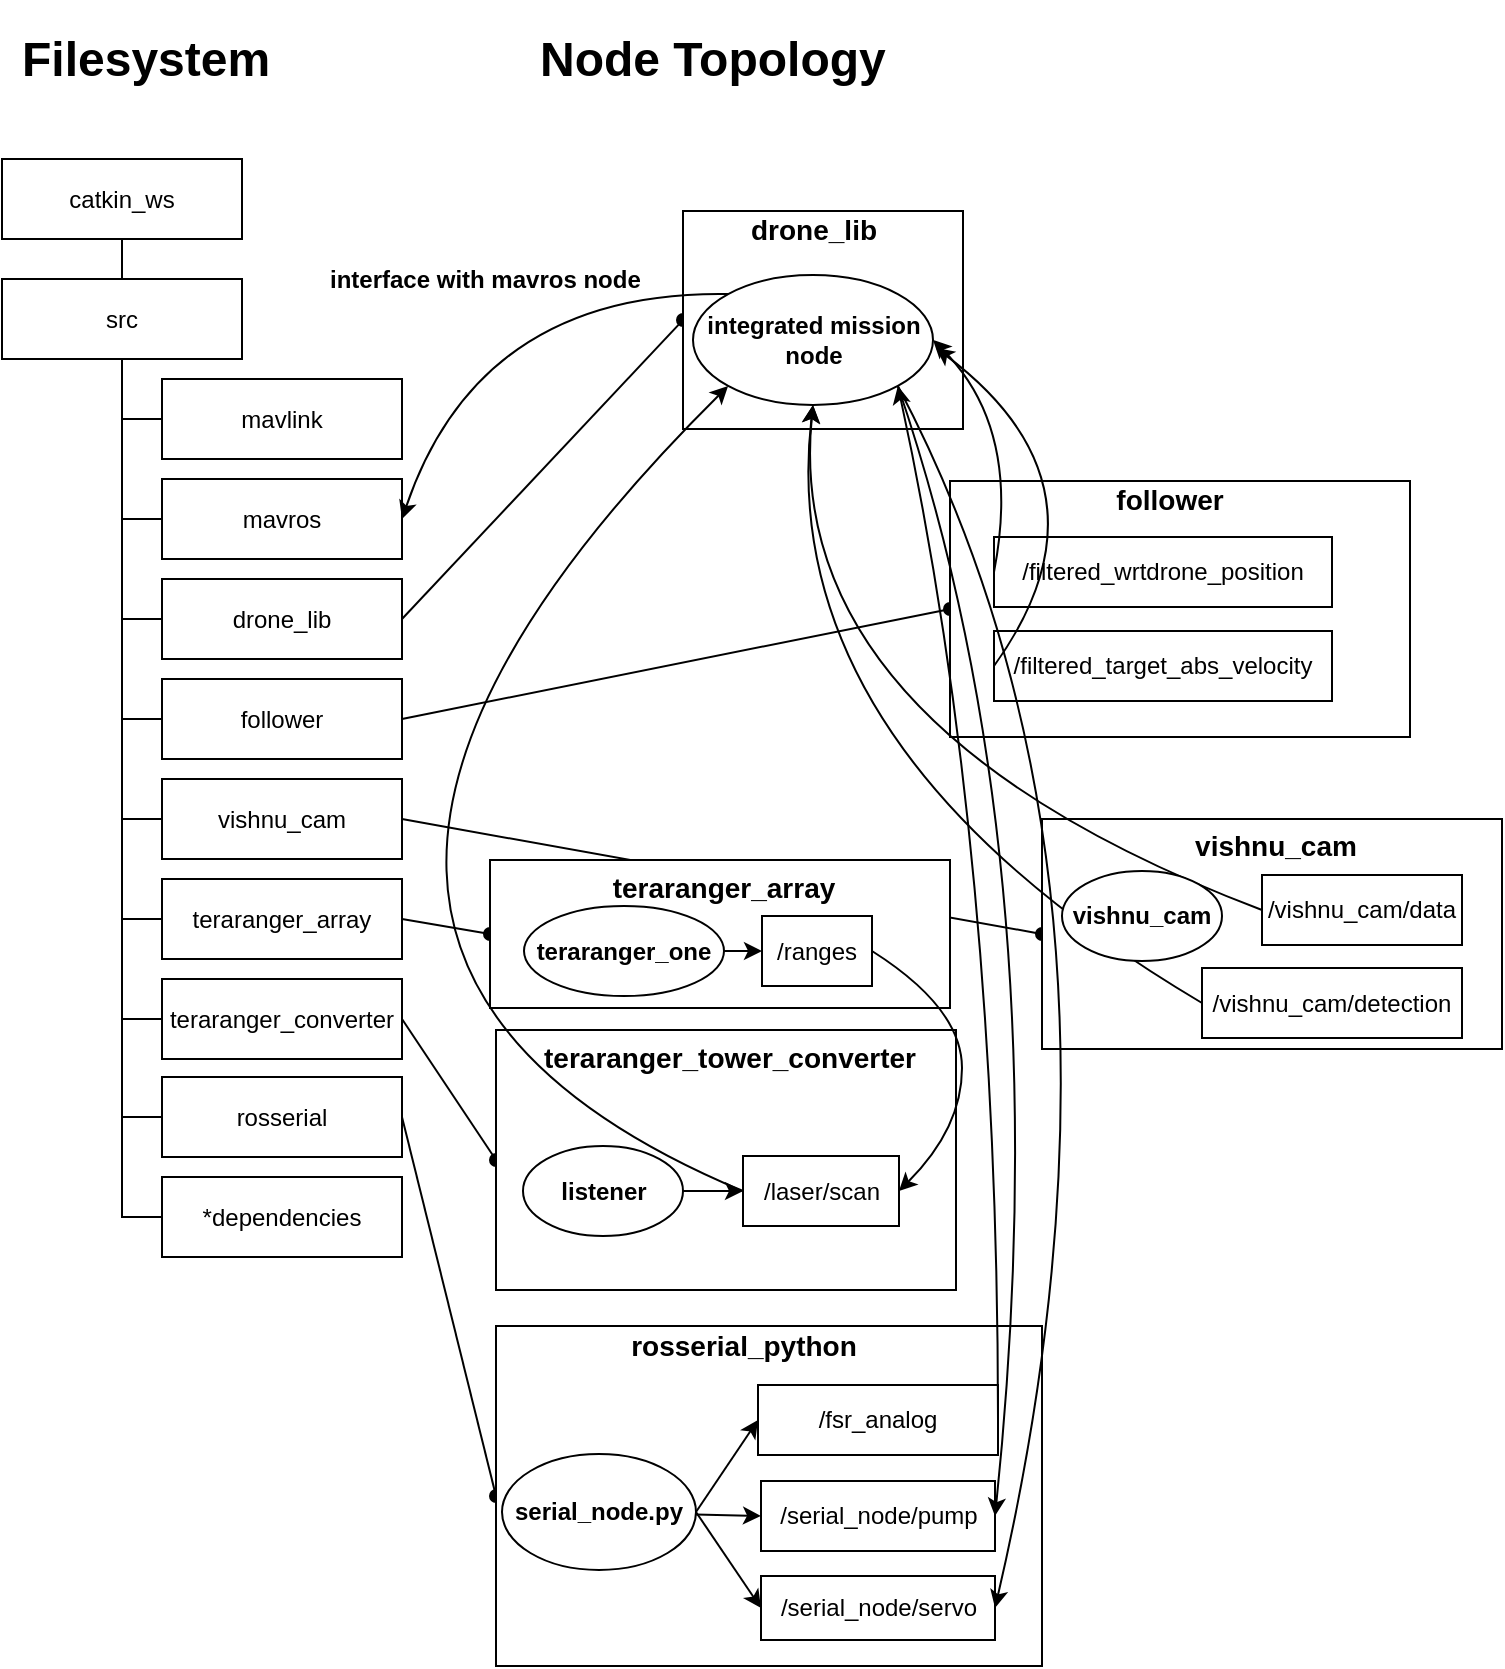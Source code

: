 <mxfile version="10.7.7" type="github"><diagram id="eN8jNN-qrOfWh6E4UCxf" name="Page-1"><mxGraphModel dx="840" dy="404" grid="1" gridSize="10" guides="1" tooltips="1" connect="1" arrows="0" fold="1" page="1" pageScale="1" pageWidth="827" pageHeight="1169" math="0" shadow="0"><root><mxCell id="0"/><mxCell id="1" parent="0"/><mxCell id="c_oRmdnFLjRtVuZwoYHz-2" style="rounded=0;orthogonalLoop=1;jettySize=auto;html=1;exitX=0.5;exitY=1;exitDx=0;exitDy=0;endArrow=none;endFill=0;entryX=0.5;entryY=0;entryDx=0;entryDy=0;fontSize=12;" edge="1" parent="1" source="c_oRmdnFLjRtVuZwoYHz-1" target="c_oRmdnFLjRtVuZwoYHz-3"><mxGeometry relative="1" as="geometry"><mxPoint x="110" y="165.5" as="targetPoint"/></mxGeometry></mxCell><mxCell id="c_oRmdnFLjRtVuZwoYHz-1" value="catkin_ws" style="rounded=0;whiteSpace=wrap;html=1;fontSize=12;" vertex="1" parent="1"><mxGeometry x="50" y="105.5" width="120" height="40" as="geometry"/></mxCell><mxCell id="c_oRmdnFLjRtVuZwoYHz-4" style="edgeStyle=none;rounded=0;orthogonalLoop=1;jettySize=auto;html=1;exitX=0.5;exitY=1;exitDx=0;exitDy=0;endArrow=none;endFill=0;fontSize=12;" edge="1" parent="1" source="c_oRmdnFLjRtVuZwoYHz-3"><mxGeometry relative="1" as="geometry"><mxPoint x="130" y="235.5" as="targetPoint"/><Array as="points"><mxPoint x="110" y="235.5"/></Array></mxGeometry></mxCell><mxCell id="c_oRmdnFLjRtVuZwoYHz-3" value="src&lt;br style=&quot;font-size: 12px;&quot;&gt;" style="rounded=0;whiteSpace=wrap;html=1;fontSize=12;" vertex="1" parent="1"><mxGeometry x="50" y="165.5" width="120" height="40" as="geometry"/></mxCell><mxCell id="c_oRmdnFLjRtVuZwoYHz-5" value="mavlink&lt;br style=&quot;font-size: 12px;&quot;&gt;" style="rounded=0;whiteSpace=wrap;html=1;fontSize=12;" vertex="1" parent="1"><mxGeometry x="130" y="215.5" width="120" height="40" as="geometry"/></mxCell><mxCell id="c_oRmdnFLjRtVuZwoYHz-6" style="edgeStyle=none;rounded=0;orthogonalLoop=1;jettySize=auto;html=1;endArrow=none;endFill=0;entryX=0;entryY=0.5;entryDx=0;entryDy=0;fontSize=12;" edge="1" parent="1" target="c_oRmdnFLjRtVuZwoYHz-7"><mxGeometry relative="1" as="geometry"><mxPoint x="130" y="295.5" as="targetPoint"/><mxPoint x="110" y="235.5" as="sourcePoint"/><Array as="points"><mxPoint x="110" y="285.5"/></Array></mxGeometry></mxCell><mxCell id="c_oRmdnFLjRtVuZwoYHz-7" value="mavros&lt;br style=&quot;font-size: 12px;&quot;&gt;" style="rounded=0;whiteSpace=wrap;html=1;fontSize=12;" vertex="1" parent="1"><mxGeometry x="130" y="265.5" width="120" height="40" as="geometry"/></mxCell><mxCell id="c_oRmdnFLjRtVuZwoYHz-8" style="edgeStyle=none;rounded=0;orthogonalLoop=1;jettySize=auto;html=1;endArrow=none;endFill=0;entryX=0;entryY=0.5;entryDx=0;entryDy=0;fontSize=12;" edge="1" parent="1" target="c_oRmdnFLjRtVuZwoYHz-9"><mxGeometry relative="1" as="geometry"><mxPoint x="130" y="355.5" as="targetPoint"/><mxPoint x="110" y="285.5" as="sourcePoint"/><Array as="points"><mxPoint x="110" y="335.5"/></Array></mxGeometry></mxCell><mxCell id="c_oRmdnFLjRtVuZwoYHz-32" style="edgeStyle=none;rounded=0;orthogonalLoop=1;jettySize=auto;html=1;exitX=1;exitY=0.5;exitDx=0;exitDy=0;endArrow=oval;endFill=1;fontSize=12;entryX=0;entryY=0.5;entryDx=0;entryDy=0;" edge="1" parent="1" source="c_oRmdnFLjRtVuZwoYHz-9" target="c_oRmdnFLjRtVuZwoYHz-37"><mxGeometry relative="1" as="geometry"><mxPoint x="285" y="336" as="targetPoint"/></mxGeometry></mxCell><mxCell id="c_oRmdnFLjRtVuZwoYHz-9" value="drone_lib&lt;br style=&quot;font-size: 12px;&quot;&gt;" style="rounded=0;whiteSpace=wrap;html=1;fontSize=12;" vertex="1" parent="1"><mxGeometry x="130" y="315.5" width="120" height="40" as="geometry"/></mxCell><mxCell id="c_oRmdnFLjRtVuZwoYHz-10" style="edgeStyle=none;rounded=0;orthogonalLoop=1;jettySize=auto;html=1;endArrow=none;endFill=0;entryX=0;entryY=0.5;entryDx=0;entryDy=0;fontSize=12;" edge="1" parent="1" target="c_oRmdnFLjRtVuZwoYHz-11"><mxGeometry relative="1" as="geometry"><mxPoint x="130" y="405.5" as="targetPoint"/><mxPoint x="110" y="335.5" as="sourcePoint"/><Array as="points"><mxPoint x="110" y="385.5"/></Array></mxGeometry></mxCell><mxCell id="c_oRmdnFLjRtVuZwoYHz-49" style="edgeStyle=none;rounded=0;orthogonalLoop=1;jettySize=auto;html=1;exitX=1;exitY=0.5;exitDx=0;exitDy=0;entryX=0;entryY=0.5;entryDx=0;entryDy=0;endArrow=oval;endFill=1;fontSize=12;" edge="1" parent="1" source="c_oRmdnFLjRtVuZwoYHz-11" target="c_oRmdnFLjRtVuZwoYHz-43"><mxGeometry relative="1" as="geometry"/></mxCell><mxCell id="c_oRmdnFLjRtVuZwoYHz-11" value="follower&lt;br style=&quot;font-size: 12px;&quot;&gt;" style="rounded=0;whiteSpace=wrap;html=1;fontSize=12;" vertex="1" parent="1"><mxGeometry x="130" y="365.5" width="120" height="40" as="geometry"/></mxCell><mxCell id="c_oRmdnFLjRtVuZwoYHz-12" style="edgeStyle=none;rounded=0;orthogonalLoop=1;jettySize=auto;html=1;endArrow=none;endFill=0;entryX=0;entryY=0.5;entryDx=0;entryDy=0;fontSize=12;" edge="1" parent="1" target="c_oRmdnFLjRtVuZwoYHz-13"><mxGeometry relative="1" as="geometry"><mxPoint x="130" y="455.5" as="targetPoint"/><mxPoint x="110" y="385.5" as="sourcePoint"/><Array as="points"><mxPoint x="110" y="435.5"/></Array></mxGeometry></mxCell><mxCell id="c_oRmdnFLjRtVuZwoYHz-64" style="edgeStyle=none;rounded=0;orthogonalLoop=1;jettySize=auto;html=1;exitX=1;exitY=0.5;exitDx=0;exitDy=0;entryX=0;entryY=0.5;entryDx=0;entryDy=0;endArrow=oval;endFill=1;fontSize=12;" edge="1" parent="1" source="c_oRmdnFLjRtVuZwoYHz-13" target="c_oRmdnFLjRtVuZwoYHz-59"><mxGeometry relative="1" as="geometry"/></mxCell><mxCell id="c_oRmdnFLjRtVuZwoYHz-13" value="vishnu_cam&lt;br style=&quot;font-size: 12px;&quot;&gt;" style="rounded=0;whiteSpace=wrap;html=1;fontSize=12;" vertex="1" parent="1"><mxGeometry x="130" y="415.5" width="120" height="40" as="geometry"/></mxCell><mxCell id="c_oRmdnFLjRtVuZwoYHz-14" style="edgeStyle=none;rounded=0;orthogonalLoop=1;jettySize=auto;html=1;endArrow=none;endFill=0;entryX=0;entryY=0.5;entryDx=0;entryDy=0;fontSize=12;" edge="1" parent="1" target="c_oRmdnFLjRtVuZwoYHz-15"><mxGeometry relative="1" as="geometry"><mxPoint x="130" y="505.5" as="targetPoint"/><mxPoint x="110" y="435.5" as="sourcePoint"/><Array as="points"><mxPoint x="110" y="485.5"/></Array></mxGeometry></mxCell><mxCell id="c_oRmdnFLjRtVuZwoYHz-57" style="edgeStyle=none;rounded=0;orthogonalLoop=1;jettySize=auto;html=1;exitX=1;exitY=0.5;exitDx=0;exitDy=0;entryX=0;entryY=0.5;entryDx=0;entryDy=0;endArrow=oval;endFill=1;fontSize=12;" edge="1" parent="1" source="c_oRmdnFLjRtVuZwoYHz-15" target="c_oRmdnFLjRtVuZwoYHz-50"><mxGeometry relative="1" as="geometry"/></mxCell><mxCell id="c_oRmdnFLjRtVuZwoYHz-15" value="teraranger_array&lt;br style=&quot;font-size: 12px;&quot;&gt;" style="rounded=0;whiteSpace=wrap;html=1;fontSize=12;" vertex="1" parent="1"><mxGeometry x="130" y="465.5" width="120" height="40" as="geometry"/></mxCell><mxCell id="c_oRmdnFLjRtVuZwoYHz-16" style="edgeStyle=none;rounded=0;orthogonalLoop=1;jettySize=auto;html=1;endArrow=none;endFill=0;entryX=0;entryY=0.5;entryDx=0;entryDy=0;fontSize=12;" edge="1" parent="1" target="c_oRmdnFLjRtVuZwoYHz-17"><mxGeometry relative="1" as="geometry"><mxPoint x="130" y="555.5" as="targetPoint"/><mxPoint x="110" y="485.5" as="sourcePoint"/><Array as="points"><mxPoint x="110" y="535.5"/></Array></mxGeometry></mxCell><mxCell id="c_oRmdnFLjRtVuZwoYHz-58" style="edgeStyle=none;rounded=0;orthogonalLoop=1;jettySize=auto;html=1;exitX=1;exitY=0.5;exitDx=0;exitDy=0;entryX=0;entryY=0.5;entryDx=0;entryDy=0;endArrow=oval;endFill=1;fontSize=12;" edge="1" parent="1" source="c_oRmdnFLjRtVuZwoYHz-17" target="c_oRmdnFLjRtVuZwoYHz-54"><mxGeometry relative="1" as="geometry"/></mxCell><mxCell id="c_oRmdnFLjRtVuZwoYHz-17" value="teraranger_converter&lt;br style=&quot;font-size: 12px;&quot;&gt;" style="rounded=0;whiteSpace=wrap;html=1;fontSize=12;" vertex="1" parent="1"><mxGeometry x="130" y="515.5" width="120" height="40" as="geometry"/></mxCell><mxCell id="c_oRmdnFLjRtVuZwoYHz-18" style="edgeStyle=none;rounded=0;orthogonalLoop=1;jettySize=auto;html=1;endArrow=none;endFill=0;entryX=0;entryY=0.5;entryDx=0;entryDy=0;fontSize=12;" edge="1" parent="1" target="c_oRmdnFLjRtVuZwoYHz-19"><mxGeometry relative="1" as="geometry"><mxPoint x="130" y="604.5" as="targetPoint"/><mxPoint x="110" y="534.5" as="sourcePoint"/><Array as="points"><mxPoint x="110" y="584.5"/></Array></mxGeometry></mxCell><mxCell id="c_oRmdnFLjRtVuZwoYHz-31" style="edgeStyle=none;rounded=0;orthogonalLoop=1;jettySize=auto;html=1;exitX=1;exitY=0.5;exitDx=0;exitDy=0;endArrow=oval;endFill=1;fontSize=12;entryX=0;entryY=0.5;entryDx=0;entryDy=0;" edge="1" parent="1" source="c_oRmdnFLjRtVuZwoYHz-19" target="c_oRmdnFLjRtVuZwoYHz-22"><mxGeometry relative="1" as="geometry"><mxPoint x="310" y="585" as="targetPoint"/></mxGeometry></mxCell><mxCell id="c_oRmdnFLjRtVuZwoYHz-19" value="rosserial&lt;br style=&quot;font-size: 12px;&quot;&gt;" style="rounded=0;whiteSpace=wrap;html=1;fontSize=12;" vertex="1" parent="1"><mxGeometry x="130" y="564.5" width="120" height="40" as="geometry"/></mxCell><mxCell id="c_oRmdnFLjRtVuZwoYHz-20" style="edgeStyle=none;rounded=0;orthogonalLoop=1;jettySize=auto;html=1;endArrow=none;endFill=0;entryX=0;entryY=0.5;entryDx=0;entryDy=0;fontSize=12;" edge="1" parent="1" target="c_oRmdnFLjRtVuZwoYHz-21"><mxGeometry relative="1" as="geometry"><mxPoint x="130" y="654.5" as="targetPoint"/><mxPoint x="110" y="584.5" as="sourcePoint"/><Array as="points"><mxPoint x="110" y="634.5"/></Array></mxGeometry></mxCell><mxCell id="c_oRmdnFLjRtVuZwoYHz-21" value="*dependencies&lt;br style=&quot;font-size: 12px&quot;&gt;" style="rounded=0;whiteSpace=wrap;html=1;fontSize=12;" vertex="1" parent="1"><mxGeometry x="130" y="614.5" width="120" height="40" as="geometry"/></mxCell><mxCell id="c_oRmdnFLjRtVuZwoYHz-22" value="" style="rounded=0;whiteSpace=wrap;html=1;fontSize=12;" vertex="1" parent="1"><mxGeometry x="297" y="689" width="273" height="170" as="geometry"/></mxCell><mxCell id="c_oRmdnFLjRtVuZwoYHz-24" value="&lt;h1&gt;Filesystem&lt;/h1&gt;" style="text;html=1;strokeColor=none;fillColor=none;spacing=5;spacingTop=-20;whiteSpace=wrap;overflow=hidden;rounded=0;fontSize=12;" vertex="1" parent="1"><mxGeometry x="55" y="36" width="150" height="40" as="geometry"/></mxCell><mxCell id="c_oRmdnFLjRtVuZwoYHz-25" value="&lt;h1&gt;Node Topology&lt;/h1&gt;" style="text;html=1;strokeColor=none;fillColor=none;spacing=5;spacingTop=-20;whiteSpace=wrap;overflow=hidden;rounded=0;fontSize=12;" vertex="1" parent="1"><mxGeometry x="314" y="36" width="222" height="40" as="geometry"/></mxCell><mxCell id="c_oRmdnFLjRtVuZwoYHz-26" value="&lt;b&gt;&lt;font style=&quot;font-size: 14px&quot;&gt;rosserial_python&lt;/font&gt;&lt;/b&gt;" style="text;html=1;strokeColor=none;fillColor=none;align=center;verticalAlign=middle;whiteSpace=wrap;rounded=0;fontSize=12;" vertex="1" parent="1"><mxGeometry x="400.5" y="689" width="40" height="20" as="geometry"/></mxCell><mxCell id="c_oRmdnFLjRtVuZwoYHz-28" value="/fsr_analog" style="rounded=0;whiteSpace=wrap;html=1;fontSize=12;" vertex="1" parent="1"><mxGeometry x="428" y="718.5" width="120" height="35" as="geometry"/></mxCell><mxCell id="c_oRmdnFLjRtVuZwoYHz-80" style="edgeStyle=none;curved=1;orthogonalLoop=1;jettySize=auto;html=1;exitX=0;exitY=0.5;exitDx=0;exitDy=0;startArrow=classic;startFill=1;endArrow=none;endFill=0;strokeColor=#000000;fontSize=12;" edge="1" parent="1" source="c_oRmdnFLjRtVuZwoYHz-29" target="c_oRmdnFLjRtVuZwoYHz-78"><mxGeometry relative="1" as="geometry"/></mxCell><mxCell id="c_oRmdnFLjRtVuZwoYHz-29" value="/serial_node/pump" style="rounded=0;whiteSpace=wrap;html=1;fontSize=12;" vertex="1" parent="1"><mxGeometry x="429.5" y="766.5" width="117" height="35" as="geometry"/></mxCell><mxCell id="c_oRmdnFLjRtVuZwoYHz-30" value="/serial_node/servo" style="rounded=0;whiteSpace=wrap;html=1;fontSize=12;" vertex="1" parent="1"><mxGeometry x="429.5" y="814" width="117" height="32" as="geometry"/></mxCell><mxCell id="c_oRmdnFLjRtVuZwoYHz-37" value="" style="rounded=0;whiteSpace=wrap;html=1;fontSize=12;" vertex="1" parent="1"><mxGeometry x="390.5" y="131.5" width="140" height="109" as="geometry"/></mxCell><mxCell id="c_oRmdnFLjRtVuZwoYHz-38" value="&lt;b&gt;&lt;font style=&quot;font-size: 14px&quot;&gt;drone_lib&lt;/font&gt;&lt;/b&gt;" style="text;html=1;strokeColor=none;fillColor=none;align=center;verticalAlign=middle;whiteSpace=wrap;rounded=0;fontSize=12;" vertex="1" parent="1"><mxGeometry x="435.5" y="131" width="40" height="20" as="geometry"/></mxCell><mxCell id="c_oRmdnFLjRtVuZwoYHz-42" value="&lt;b&gt;integrated mission&lt;br&gt;node&lt;br&gt;&lt;/b&gt;" style="ellipse;whiteSpace=wrap;html=1;fontSize=12;" vertex="1" parent="1"><mxGeometry x="395.5" y="163.5" width="120" height="65" as="geometry"/></mxCell><mxCell id="c_oRmdnFLjRtVuZwoYHz-43" value="" style="rounded=0;whiteSpace=wrap;html=1;fontSize=12;" vertex="1" parent="1"><mxGeometry x="524" y="266.5" width="230" height="128" as="geometry"/></mxCell><mxCell id="c_oRmdnFLjRtVuZwoYHz-44" value="&lt;b&gt;&lt;font style=&quot;font-size: 14px&quot;&gt;follower&lt;/font&gt;&lt;/b&gt;" style="text;html=1;strokeColor=none;fillColor=none;align=center;verticalAlign=middle;whiteSpace=wrap;rounded=0;fontSize=12;" vertex="1" parent="1"><mxGeometry x="614" y="265.5" width="40" height="20" as="geometry"/></mxCell><mxCell id="c_oRmdnFLjRtVuZwoYHz-45" value="/filtered_wrtdrone_position" style="rounded=0;whiteSpace=wrap;html=1;fontSize=12;" vertex="1" parent="1"><mxGeometry x="546" y="294.5" width="169" height="35" as="geometry"/></mxCell><mxCell id="c_oRmdnFLjRtVuZwoYHz-48" value="/filtered_target_abs_velocity" style="rounded=0;whiteSpace=wrap;html=1;fontSize=12;" vertex="1" parent="1"><mxGeometry x="546" y="341.5" width="169" height="35" as="geometry"/></mxCell><mxCell id="c_oRmdnFLjRtVuZwoYHz-50" value="" style="rounded=0;whiteSpace=wrap;html=1;fontSize=12;" vertex="1" parent="1"><mxGeometry x="294" y="456" width="230" height="74" as="geometry"/></mxCell><mxCell id="c_oRmdnFLjRtVuZwoYHz-51" value="&lt;b&gt;&lt;font style=&quot;font-size: 14px&quot;&gt;teraranger_array&lt;/font&gt;&lt;/b&gt;" style="text;html=1;strokeColor=none;fillColor=none;align=center;verticalAlign=middle;whiteSpace=wrap;rounded=0;fontSize=12;" vertex="1" parent="1"><mxGeometry x="390.5" y="460" width="40" height="20" as="geometry"/></mxCell><mxCell id="c_oRmdnFLjRtVuZwoYHz-52" value="/ranges" style="rounded=0;whiteSpace=wrap;html=1;fontSize=12;" vertex="1" parent="1"><mxGeometry x="430" y="484" width="55" height="35" as="geometry"/></mxCell><mxCell id="c_oRmdnFLjRtVuZwoYHz-54" value="" style="rounded=0;whiteSpace=wrap;html=1;fontSize=12;" vertex="1" parent="1"><mxGeometry x="297" y="541" width="230" height="130" as="geometry"/></mxCell><mxCell id="c_oRmdnFLjRtVuZwoYHz-55" value="&lt;b&gt;&lt;font style=&quot;font-size: 14px&quot;&gt;teraranger_tower_converter&lt;/font&gt;&lt;/b&gt;" style="text;html=1;strokeColor=none;fillColor=none;align=center;verticalAlign=middle;whiteSpace=wrap;rounded=0;fontSize=12;" vertex="1" parent="1"><mxGeometry x="393.5" y="544.5" width="40" height="20" as="geometry"/></mxCell><mxCell id="c_oRmdnFLjRtVuZwoYHz-56" value="/laser/scan" style="rounded=0;whiteSpace=wrap;html=1;fontSize=12;" vertex="1" parent="1"><mxGeometry x="420.5" y="604" width="78" height="35" as="geometry"/></mxCell><mxCell id="c_oRmdnFLjRtVuZwoYHz-59" value="" style="rounded=0;whiteSpace=wrap;html=1;fontSize=12;" vertex="1" parent="1"><mxGeometry x="570" y="435.5" width="230" height="115" as="geometry"/></mxCell><mxCell id="c_oRmdnFLjRtVuZwoYHz-60" value="&lt;b&gt;&lt;font style=&quot;font-size: 14px&quot;&gt;vishnu_cam&lt;/font&gt;&lt;/b&gt;" style="text;html=1;strokeColor=none;fillColor=none;align=center;verticalAlign=middle;whiteSpace=wrap;rounded=0;fontSize=12;" vertex="1" parent="1"><mxGeometry x="666.5" y="439" width="40" height="20" as="geometry"/></mxCell><mxCell id="c_oRmdnFLjRtVuZwoYHz-61" value="/vishnu_cam/data" style="rounded=0;whiteSpace=wrap;html=1;fontSize=12;" vertex="1" parent="1"><mxGeometry x="680" y="463.5" width="100" height="35" as="geometry"/></mxCell><mxCell id="c_oRmdnFLjRtVuZwoYHz-62" value="/vishnu_cam/detection" style="rounded=0;whiteSpace=wrap;html=1;fontSize=12;" vertex="1" parent="1"><mxGeometry x="650" y="510" width="130" height="35" as="geometry"/></mxCell><mxCell id="c_oRmdnFLjRtVuZwoYHz-63" value="" style="curved=1;endArrow=classic;html=1;fontSize=12;entryX=1;entryY=0.5;entryDx=0;entryDy=0;exitX=0;exitY=0;exitDx=0;exitDy=0;" edge="1" parent="1" source="c_oRmdnFLjRtVuZwoYHz-42" target="c_oRmdnFLjRtVuZwoYHz-7"><mxGeometry width="50" height="50" relative="1" as="geometry"><mxPoint x="339" y="171" as="sourcePoint"/><mxPoint x="289" y="221" as="targetPoint"/><Array as="points"><mxPoint x="289" y="171"/></Array></mxGeometry></mxCell><mxCell id="c_oRmdnFLjRtVuZwoYHz-66" style="edgeStyle=none;orthogonalLoop=1;jettySize=auto;html=1;exitX=1;exitY=0.5;exitDx=0;exitDy=0;entryX=0;entryY=0.5;entryDx=0;entryDy=0;endArrow=none;endFill=0;fontSize=12;strokeColor=#000000;curved=1;startArrow=classic;startFill=1;" edge="1" parent="1" source="c_oRmdnFLjRtVuZwoYHz-42" target="c_oRmdnFLjRtVuZwoYHz-45"><mxGeometry relative="1" as="geometry"><Array as="points"><mxPoint x="560" y="240"/></Array></mxGeometry></mxCell><mxCell id="c_oRmdnFLjRtVuZwoYHz-68" style="edgeStyle=none;orthogonalLoop=1;jettySize=auto;html=1;entryX=0;entryY=0.5;entryDx=0;entryDy=0;endArrow=none;endFill=0;fontSize=12;strokeColor=#000000;curved=1;startArrow=classic;startFill=1;" edge="1" parent="1" target="c_oRmdnFLjRtVuZwoYHz-48"><mxGeometry relative="1" as="geometry"><mxPoint x="517" y="200" as="sourcePoint"/><mxPoint x="547" y="355.5" as="targetPoint"/><Array as="points"><mxPoint x="610" y="270"/></Array></mxGeometry></mxCell><mxCell id="c_oRmdnFLjRtVuZwoYHz-69" style="edgeStyle=none;orthogonalLoop=1;jettySize=auto;html=1;exitX=0.5;exitY=1;exitDx=0;exitDy=0;entryX=0;entryY=0.5;entryDx=0;entryDy=0;endArrow=none;endFill=0;fontSize=12;strokeColor=#000000;curved=1;startArrow=classic;startFill=1;" edge="1" parent="1" source="c_oRmdnFLjRtVuZwoYHz-42" target="c_oRmdnFLjRtVuZwoYHz-61"><mxGeometry relative="1" as="geometry"><mxPoint x="480" y="343.5" as="sourcePoint"/><mxPoint x="510" y="459.5" as="targetPoint"/><Array as="points"><mxPoint x="440" y="390"/></Array></mxGeometry></mxCell><mxCell id="c_oRmdnFLjRtVuZwoYHz-70" style="edgeStyle=none;orthogonalLoop=1;jettySize=auto;html=1;exitX=0.5;exitY=1;exitDx=0;exitDy=0;entryX=0;entryY=0.5;entryDx=0;entryDy=0;endArrow=none;endFill=0;fontSize=12;strokeColor=#000000;curved=1;startArrow=classic;startFill=1;" edge="1" parent="1" source="c_oRmdnFLjRtVuZwoYHz-42" target="c_oRmdnFLjRtVuZwoYHz-62"><mxGeometry relative="1" as="geometry"><mxPoint x="451.5" y="239.5" as="sourcePoint"/><mxPoint x="556.5" y="491.5" as="targetPoint"/><Array as="points"><mxPoint x="435.5" y="400.5"/></Array></mxGeometry></mxCell><mxCell id="c_oRmdnFLjRtVuZwoYHz-71" style="edgeStyle=none;orthogonalLoop=1;jettySize=auto;html=1;exitX=1;exitY=0.5;exitDx=0;exitDy=0;entryX=1;entryY=0.5;entryDx=0;entryDy=0;endArrow=classic;endFill=1;fontSize=12;strokeColor=#000000;curved=1;startArrow=none;startFill=0;" edge="1" parent="1" source="c_oRmdnFLjRtVuZwoYHz-52" target="c_oRmdnFLjRtVuZwoYHz-56"><mxGeometry relative="1" as="geometry"><mxPoint x="534" y="449.5" as="sourcePoint"/><mxPoint x="639" y="701.5" as="targetPoint"/><Array as="points"><mxPoint x="530" y="530"/><mxPoint x="530" y="590"/></Array></mxGeometry></mxCell><mxCell id="c_oRmdnFLjRtVuZwoYHz-72" style="edgeStyle=none;orthogonalLoop=1;jettySize=auto;html=1;exitX=0;exitY=1;exitDx=0;exitDy=0;entryX=0;entryY=0.5;entryDx=0;entryDy=0;endArrow=none;endFill=0;fontSize=12;strokeColor=#000000;curved=1;startArrow=classic;startFill=1;" edge="1" parent="1" source="c_oRmdnFLjRtVuZwoYHz-42" target="c_oRmdnFLjRtVuZwoYHz-56"><mxGeometry relative="1" as="geometry"><mxPoint x="486" y="259" as="sourcePoint"/><mxPoint x="591" y="511" as="targetPoint"/><Array as="points"><mxPoint x="130" y="500"/></Array></mxGeometry></mxCell><mxCell id="c_oRmdnFLjRtVuZwoYHz-73" style="edgeStyle=none;orthogonalLoop=1;jettySize=auto;html=1;exitX=1;exitY=1;exitDx=0;exitDy=0;entryX=1;entryY=0.5;entryDx=0;entryDy=0;endArrow=none;endFill=0;fontSize=12;strokeColor=#000000;curved=1;startArrow=classic;startFill=1;" edge="1" parent="1" source="c_oRmdnFLjRtVuZwoYHz-42" target="c_oRmdnFLjRtVuZwoYHz-28"><mxGeometry relative="1" as="geometry"><mxPoint x="496" y="269" as="sourcePoint"/><mxPoint x="601" y="521" as="targetPoint"/><Array as="points"><mxPoint x="548" y="450"/></Array></mxGeometry></mxCell><mxCell id="c_oRmdnFLjRtVuZwoYHz-75" style="edgeStyle=none;orthogonalLoop=1;jettySize=auto;html=1;exitX=1;exitY=1;exitDx=0;exitDy=0;entryX=1;entryY=0.5;entryDx=0;entryDy=0;endArrow=classic;endFill=1;fontSize=12;strokeColor=#000000;curved=1;startArrow=none;startFill=0;" edge="1" parent="1" source="c_oRmdnFLjRtVuZwoYHz-42" target="c_oRmdnFLjRtVuZwoYHz-29"><mxGeometry relative="1" as="geometry"><mxPoint x="508" y="229" as="sourcePoint"/><mxPoint x="449" y="682" as="targetPoint"/><Array as="points"><mxPoint x="580" y="460"/></Array></mxGeometry></mxCell><mxCell id="c_oRmdnFLjRtVuZwoYHz-76" style="edgeStyle=none;orthogonalLoop=1;jettySize=auto;html=1;entryX=1;entryY=0.5;entryDx=0;entryDy=0;endArrow=classic;endFill=1;fontSize=12;strokeColor=#000000;curved=1;startArrow=none;startFill=0;exitX=1;exitY=1;exitDx=0;exitDy=0;" edge="1" parent="1" source="c_oRmdnFLjRtVuZwoYHz-42" target="c_oRmdnFLjRtVuZwoYHz-30"><mxGeometry relative="1" as="geometry"><mxPoint x="500" y="220" as="sourcePoint"/><mxPoint x="447" y="730" as="targetPoint"/><Array as="points"><mxPoint x="630" y="470"/></Array></mxGeometry></mxCell><mxCell id="c_oRmdnFLjRtVuZwoYHz-77" value="&lt;b&gt;interface with mavros node&lt;/b&gt;" style="text;html=1;resizable=0;points=[];autosize=1;align=left;verticalAlign=top;spacingTop=-4;fontSize=12;" vertex="1" parent="1"><mxGeometry x="212" y="155.5" width="170" height="20" as="geometry"/></mxCell><mxCell id="c_oRmdnFLjRtVuZwoYHz-79" style="edgeStyle=none;curved=1;orthogonalLoop=1;jettySize=auto;html=1;exitX=1;exitY=0.5;exitDx=0;exitDy=0;entryX=0;entryY=0.5;entryDx=0;entryDy=0;startArrow=none;startFill=0;endArrow=classic;endFill=1;strokeColor=#000000;fontSize=12;" edge="1" parent="1" source="c_oRmdnFLjRtVuZwoYHz-78" target="c_oRmdnFLjRtVuZwoYHz-28"><mxGeometry relative="1" as="geometry"/></mxCell><mxCell id="c_oRmdnFLjRtVuZwoYHz-81" style="edgeStyle=none;curved=1;orthogonalLoop=1;jettySize=auto;html=1;exitX=1;exitY=0.5;exitDx=0;exitDy=0;entryX=0;entryY=0.5;entryDx=0;entryDy=0;startArrow=none;startFill=0;endArrow=classic;endFill=1;strokeColor=#000000;fontSize=12;" edge="1" parent="1" source="c_oRmdnFLjRtVuZwoYHz-78" target="c_oRmdnFLjRtVuZwoYHz-30"><mxGeometry relative="1" as="geometry"/></mxCell><mxCell id="c_oRmdnFLjRtVuZwoYHz-78" value="&lt;b&gt;serial_node.py&lt;br&gt;&lt;/b&gt;" style="ellipse;whiteSpace=wrap;html=1;fontSize=12;" vertex="1" parent="1"><mxGeometry x="300" y="753" width="97" height="58" as="geometry"/></mxCell><mxCell id="c_oRmdnFLjRtVuZwoYHz-83" style="edgeStyle=none;curved=1;orthogonalLoop=1;jettySize=auto;html=1;exitX=1;exitY=0.5;exitDx=0;exitDy=0;entryX=0;entryY=0.5;entryDx=0;entryDy=0;startArrow=none;startFill=0;endArrow=classic;endFill=1;strokeColor=#000000;fontSize=12;" edge="1" parent="1" source="c_oRmdnFLjRtVuZwoYHz-82" target="c_oRmdnFLjRtVuZwoYHz-56"><mxGeometry relative="1" as="geometry"/></mxCell><mxCell id="c_oRmdnFLjRtVuZwoYHz-82" value="&lt;b&gt;listener&lt;br&gt;&lt;/b&gt;" style="ellipse;whiteSpace=wrap;html=1;fontSize=12;" vertex="1" parent="1"><mxGeometry x="310.5" y="599" width="80" height="45" as="geometry"/></mxCell><mxCell id="c_oRmdnFLjRtVuZwoYHz-86" style="edgeStyle=none;curved=1;orthogonalLoop=1;jettySize=auto;html=1;exitX=1;exitY=0.5;exitDx=0;exitDy=0;entryX=0;entryY=0.5;entryDx=0;entryDy=0;startArrow=none;startFill=0;endArrow=classic;endFill=1;strokeColor=#000000;fontSize=12;" edge="1" parent="1" source="c_oRmdnFLjRtVuZwoYHz-85" target="c_oRmdnFLjRtVuZwoYHz-52"><mxGeometry relative="1" as="geometry"/></mxCell><mxCell id="c_oRmdnFLjRtVuZwoYHz-85" value="&lt;b&gt;teraranger_one&lt;br&gt;&lt;/b&gt;" style="ellipse;whiteSpace=wrap;html=1;fontSize=12;" vertex="1" parent="1"><mxGeometry x="311" y="479" width="100" height="45" as="geometry"/></mxCell><mxCell id="c_oRmdnFLjRtVuZwoYHz-87" value="&lt;b&gt;vishnu_cam&lt;br&gt;&lt;/b&gt;" style="ellipse;whiteSpace=wrap;html=1;fontSize=12;" vertex="1" parent="1"><mxGeometry x="580" y="461.5" width="80" height="45" as="geometry"/></mxCell></root></mxGraphModel></diagram></mxfile>